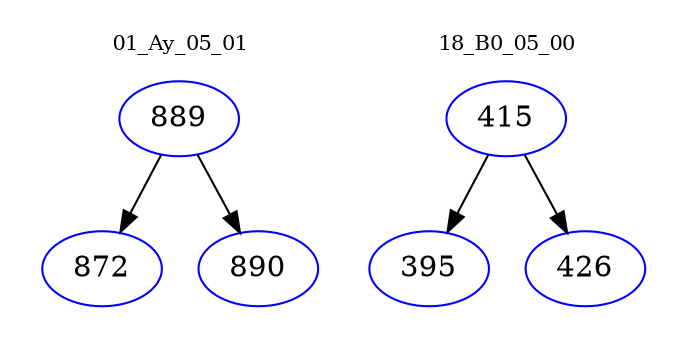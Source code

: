 digraph{
subgraph cluster_0 {
color = white
label = "01_Ay_05_01";
fontsize=10;
T0_889 [label="889", color="blue"]
T0_889 -> T0_872 [color="black"]
T0_872 [label="872", color="blue"]
T0_889 -> T0_890 [color="black"]
T0_890 [label="890", color="blue"]
}
subgraph cluster_1 {
color = white
label = "18_B0_05_00";
fontsize=10;
T1_415 [label="415", color="blue"]
T1_415 -> T1_395 [color="black"]
T1_395 [label="395", color="blue"]
T1_415 -> T1_426 [color="black"]
T1_426 [label="426", color="blue"]
}
}
